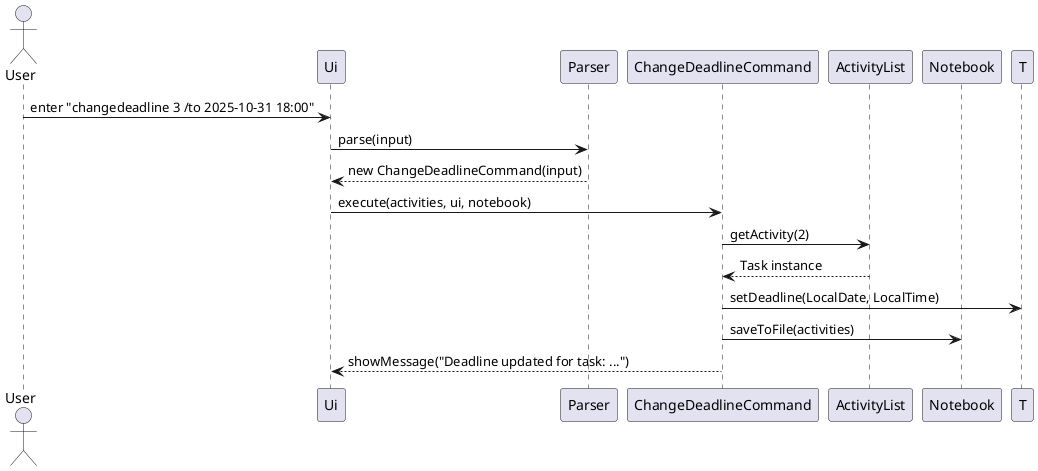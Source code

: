 @startuml
actor User
participant UI as "Ui"
participant Parser
participant C as "ChangeDeadlineCommand"
participant AL as "ActivityList"
participant NB as "Notebook"

User -> UI: enter "changedeadline 3 /to 2025-10-31 18:00"
UI -> Parser: parse(input)
Parser --> UI: new ChangeDeadlineCommand(input)
UI -> C: execute(activities, ui, notebook)
C -> AL: getActivity(2)
AL --> C: Task instance
C -> T: setDeadline(LocalDate, LocalTime)
C -> NB: saveToFile(activities)
C --> UI: showMessage("Deadline updated for task: ...")
@enduml
